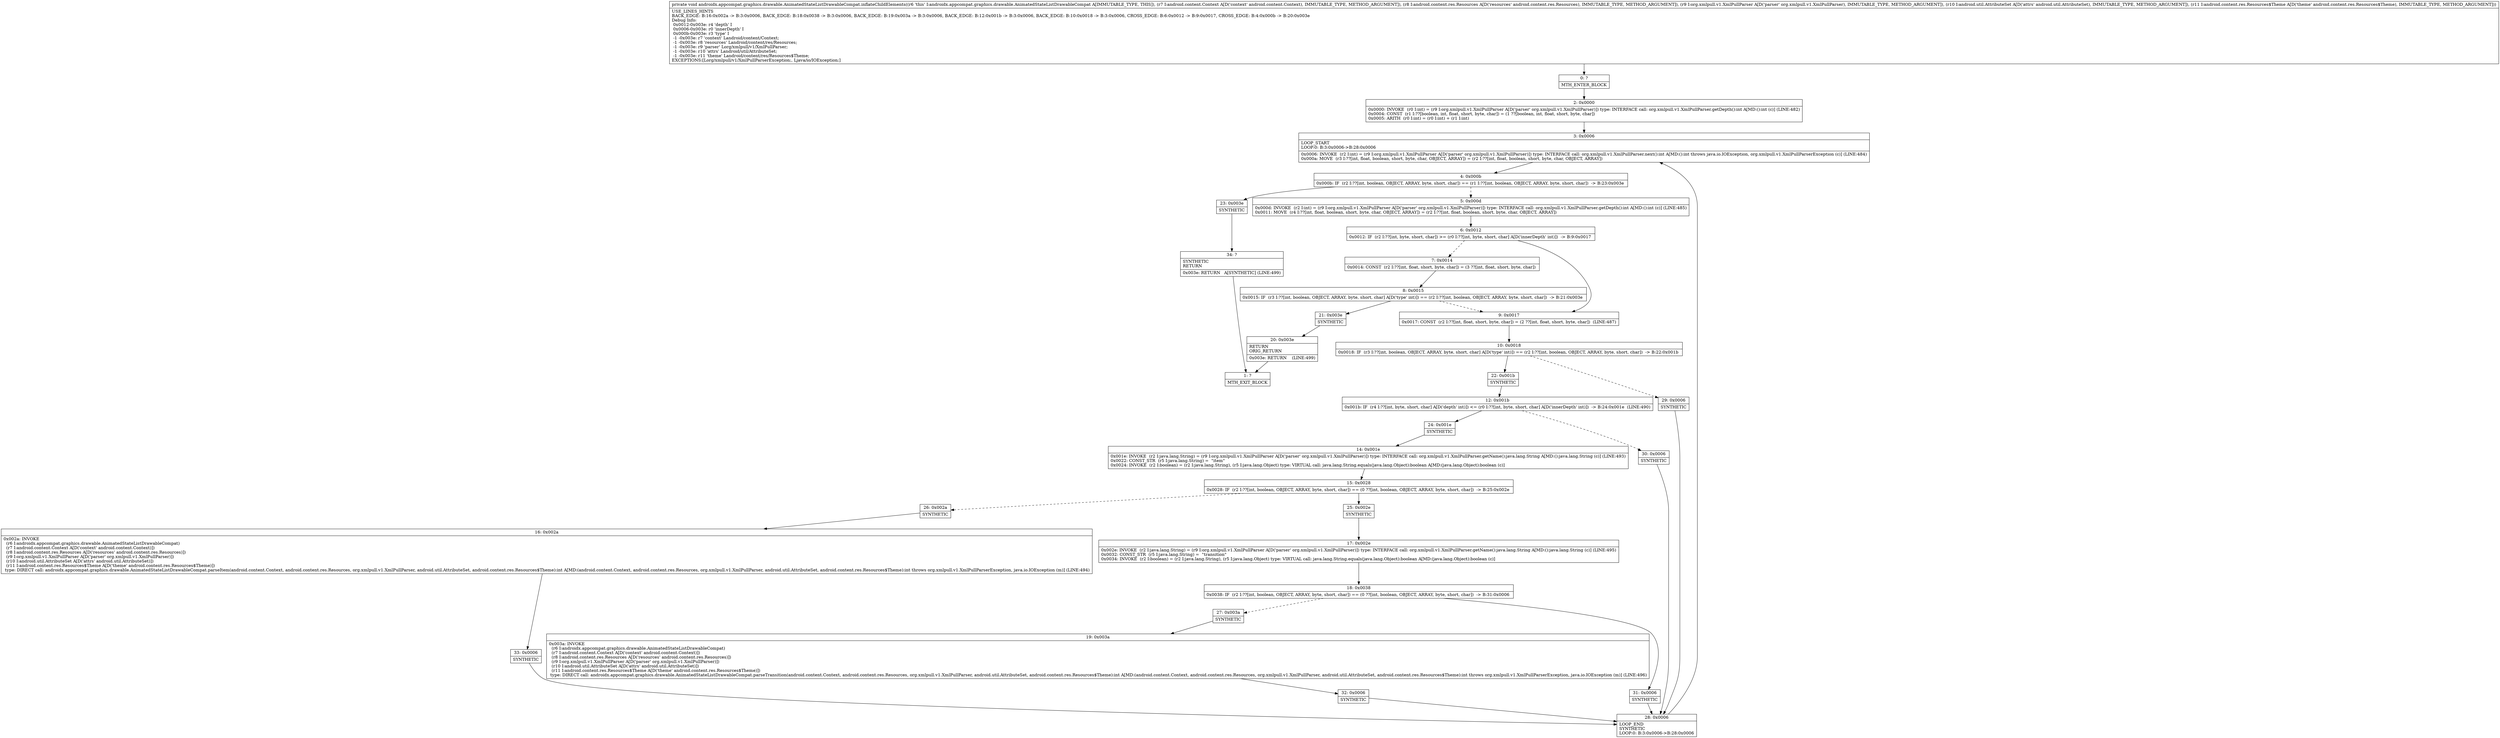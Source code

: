 digraph "CFG forandroidx.appcompat.graphics.drawable.AnimatedStateListDrawableCompat.inflateChildElements(Landroid\/content\/Context;Landroid\/content\/res\/Resources;Lorg\/xmlpull\/v1\/XmlPullParser;Landroid\/util\/AttributeSet;Landroid\/content\/res\/Resources$Theme;)V" {
Node_0 [shape=record,label="{0\:\ ?|MTH_ENTER_BLOCK\l}"];
Node_2 [shape=record,label="{2\:\ 0x0000|0x0000: INVOKE  (r0 I:int) = (r9 I:org.xmlpull.v1.XmlPullParser A[D('parser' org.xmlpull.v1.XmlPullParser)]) type: INTERFACE call: org.xmlpull.v1.XmlPullParser.getDepth():int A[MD:():int (c)] (LINE:482)\l0x0004: CONST  (r1 I:??[boolean, int, float, short, byte, char]) = (1 ??[boolean, int, float, short, byte, char]) \l0x0005: ARITH  (r0 I:int) = (r0 I:int) + (r1 I:int) \l}"];
Node_3 [shape=record,label="{3\:\ 0x0006|LOOP_START\lLOOP:0: B:3:0x0006\-\>B:28:0x0006\l|0x0006: INVOKE  (r2 I:int) = (r9 I:org.xmlpull.v1.XmlPullParser A[D('parser' org.xmlpull.v1.XmlPullParser)]) type: INTERFACE call: org.xmlpull.v1.XmlPullParser.next():int A[MD:():int throws java.io.IOException, org.xmlpull.v1.XmlPullParserException (c)] (LINE:484)\l0x000a: MOVE  (r3 I:??[int, float, boolean, short, byte, char, OBJECT, ARRAY]) = (r2 I:??[int, float, boolean, short, byte, char, OBJECT, ARRAY]) \l}"];
Node_4 [shape=record,label="{4\:\ 0x000b|0x000b: IF  (r2 I:??[int, boolean, OBJECT, ARRAY, byte, short, char]) == (r1 I:??[int, boolean, OBJECT, ARRAY, byte, short, char])  \-\> B:23:0x003e \l}"];
Node_5 [shape=record,label="{5\:\ 0x000d|0x000d: INVOKE  (r2 I:int) = (r9 I:org.xmlpull.v1.XmlPullParser A[D('parser' org.xmlpull.v1.XmlPullParser)]) type: INTERFACE call: org.xmlpull.v1.XmlPullParser.getDepth():int A[MD:():int (c)] (LINE:485)\l0x0011: MOVE  (r4 I:??[int, float, boolean, short, byte, char, OBJECT, ARRAY]) = (r2 I:??[int, float, boolean, short, byte, char, OBJECT, ARRAY]) \l}"];
Node_6 [shape=record,label="{6\:\ 0x0012|0x0012: IF  (r2 I:??[int, byte, short, char]) \>= (r0 I:??[int, byte, short, char] A[D('innerDepth' int)])  \-\> B:9:0x0017 \l}"];
Node_7 [shape=record,label="{7\:\ 0x0014|0x0014: CONST  (r2 I:??[int, float, short, byte, char]) = (3 ??[int, float, short, byte, char]) \l}"];
Node_8 [shape=record,label="{8\:\ 0x0015|0x0015: IF  (r3 I:??[int, boolean, OBJECT, ARRAY, byte, short, char] A[D('type' int)]) == (r2 I:??[int, boolean, OBJECT, ARRAY, byte, short, char])  \-\> B:21:0x003e \l}"];
Node_21 [shape=record,label="{21\:\ 0x003e|SYNTHETIC\l}"];
Node_20 [shape=record,label="{20\:\ 0x003e|RETURN\lORIG_RETURN\l|0x003e: RETURN    (LINE:499)\l}"];
Node_1 [shape=record,label="{1\:\ ?|MTH_EXIT_BLOCK\l}"];
Node_9 [shape=record,label="{9\:\ 0x0017|0x0017: CONST  (r2 I:??[int, float, short, byte, char]) = (2 ??[int, float, short, byte, char])  (LINE:487)\l}"];
Node_10 [shape=record,label="{10\:\ 0x0018|0x0018: IF  (r3 I:??[int, boolean, OBJECT, ARRAY, byte, short, char] A[D('type' int)]) == (r2 I:??[int, boolean, OBJECT, ARRAY, byte, short, char])  \-\> B:22:0x001b \l}"];
Node_22 [shape=record,label="{22\:\ 0x001b|SYNTHETIC\l}"];
Node_12 [shape=record,label="{12\:\ 0x001b|0x001b: IF  (r4 I:??[int, byte, short, char] A[D('depth' int)]) \<= (r0 I:??[int, byte, short, char] A[D('innerDepth' int)])  \-\> B:24:0x001e  (LINE:490)\l}"];
Node_24 [shape=record,label="{24\:\ 0x001e|SYNTHETIC\l}"];
Node_14 [shape=record,label="{14\:\ 0x001e|0x001e: INVOKE  (r2 I:java.lang.String) = (r9 I:org.xmlpull.v1.XmlPullParser A[D('parser' org.xmlpull.v1.XmlPullParser)]) type: INTERFACE call: org.xmlpull.v1.XmlPullParser.getName():java.lang.String A[MD:():java.lang.String (c)] (LINE:493)\l0x0022: CONST_STR  (r5 I:java.lang.String) =  \"item\" \l0x0024: INVOKE  (r2 I:boolean) = (r2 I:java.lang.String), (r5 I:java.lang.Object) type: VIRTUAL call: java.lang.String.equals(java.lang.Object):boolean A[MD:(java.lang.Object):boolean (c)]\l}"];
Node_15 [shape=record,label="{15\:\ 0x0028|0x0028: IF  (r2 I:??[int, boolean, OBJECT, ARRAY, byte, short, char]) == (0 ??[int, boolean, OBJECT, ARRAY, byte, short, char])  \-\> B:25:0x002e \l}"];
Node_25 [shape=record,label="{25\:\ 0x002e|SYNTHETIC\l}"];
Node_17 [shape=record,label="{17\:\ 0x002e|0x002e: INVOKE  (r2 I:java.lang.String) = (r9 I:org.xmlpull.v1.XmlPullParser A[D('parser' org.xmlpull.v1.XmlPullParser)]) type: INTERFACE call: org.xmlpull.v1.XmlPullParser.getName():java.lang.String A[MD:():java.lang.String (c)] (LINE:495)\l0x0032: CONST_STR  (r5 I:java.lang.String) =  \"transition\" \l0x0034: INVOKE  (r2 I:boolean) = (r2 I:java.lang.String), (r5 I:java.lang.Object) type: VIRTUAL call: java.lang.String.equals(java.lang.Object):boolean A[MD:(java.lang.Object):boolean (c)]\l}"];
Node_18 [shape=record,label="{18\:\ 0x0038|0x0038: IF  (r2 I:??[int, boolean, OBJECT, ARRAY, byte, short, char]) == (0 ??[int, boolean, OBJECT, ARRAY, byte, short, char])  \-\> B:31:0x0006 \l}"];
Node_27 [shape=record,label="{27\:\ 0x003a|SYNTHETIC\l}"];
Node_19 [shape=record,label="{19\:\ 0x003a|0x003a: INVOKE  \l  (r6 I:androidx.appcompat.graphics.drawable.AnimatedStateListDrawableCompat)\l  (r7 I:android.content.Context A[D('context' android.content.Context)])\l  (r8 I:android.content.res.Resources A[D('resources' android.content.res.Resources)])\l  (r9 I:org.xmlpull.v1.XmlPullParser A[D('parser' org.xmlpull.v1.XmlPullParser)])\l  (r10 I:android.util.AttributeSet A[D('attrs' android.util.AttributeSet)])\l  (r11 I:android.content.res.Resources$Theme A[D('theme' android.content.res.Resources$Theme)])\l type: DIRECT call: androidx.appcompat.graphics.drawable.AnimatedStateListDrawableCompat.parseTransition(android.content.Context, android.content.res.Resources, org.xmlpull.v1.XmlPullParser, android.util.AttributeSet, android.content.res.Resources$Theme):int A[MD:(android.content.Context, android.content.res.Resources, org.xmlpull.v1.XmlPullParser, android.util.AttributeSet, android.content.res.Resources$Theme):int throws org.xmlpull.v1.XmlPullParserException, java.io.IOException (m)] (LINE:496)\l}"];
Node_32 [shape=record,label="{32\:\ 0x0006|SYNTHETIC\l}"];
Node_28 [shape=record,label="{28\:\ 0x0006|LOOP_END\lSYNTHETIC\lLOOP:0: B:3:0x0006\-\>B:28:0x0006\l}"];
Node_31 [shape=record,label="{31\:\ 0x0006|SYNTHETIC\l}"];
Node_26 [shape=record,label="{26\:\ 0x002a|SYNTHETIC\l}"];
Node_16 [shape=record,label="{16\:\ 0x002a|0x002a: INVOKE  \l  (r6 I:androidx.appcompat.graphics.drawable.AnimatedStateListDrawableCompat)\l  (r7 I:android.content.Context A[D('context' android.content.Context)])\l  (r8 I:android.content.res.Resources A[D('resources' android.content.res.Resources)])\l  (r9 I:org.xmlpull.v1.XmlPullParser A[D('parser' org.xmlpull.v1.XmlPullParser)])\l  (r10 I:android.util.AttributeSet A[D('attrs' android.util.AttributeSet)])\l  (r11 I:android.content.res.Resources$Theme A[D('theme' android.content.res.Resources$Theme)])\l type: DIRECT call: androidx.appcompat.graphics.drawable.AnimatedStateListDrawableCompat.parseItem(android.content.Context, android.content.res.Resources, org.xmlpull.v1.XmlPullParser, android.util.AttributeSet, android.content.res.Resources$Theme):int A[MD:(android.content.Context, android.content.res.Resources, org.xmlpull.v1.XmlPullParser, android.util.AttributeSet, android.content.res.Resources$Theme):int throws org.xmlpull.v1.XmlPullParserException, java.io.IOException (m)] (LINE:494)\l}"];
Node_33 [shape=record,label="{33\:\ 0x0006|SYNTHETIC\l}"];
Node_30 [shape=record,label="{30\:\ 0x0006|SYNTHETIC\l}"];
Node_29 [shape=record,label="{29\:\ 0x0006|SYNTHETIC\l}"];
Node_23 [shape=record,label="{23\:\ 0x003e|SYNTHETIC\l}"];
Node_34 [shape=record,label="{34\:\ ?|SYNTHETIC\lRETURN\l|0x003e: RETURN   A[SYNTHETIC] (LINE:499)\l}"];
MethodNode[shape=record,label="{private void androidx.appcompat.graphics.drawable.AnimatedStateListDrawableCompat.inflateChildElements((r6 'this' I:androidx.appcompat.graphics.drawable.AnimatedStateListDrawableCompat A[IMMUTABLE_TYPE, THIS]), (r7 I:android.content.Context A[D('context' android.content.Context), IMMUTABLE_TYPE, METHOD_ARGUMENT]), (r8 I:android.content.res.Resources A[D('resources' android.content.res.Resources), IMMUTABLE_TYPE, METHOD_ARGUMENT]), (r9 I:org.xmlpull.v1.XmlPullParser A[D('parser' org.xmlpull.v1.XmlPullParser), IMMUTABLE_TYPE, METHOD_ARGUMENT]), (r10 I:android.util.AttributeSet A[D('attrs' android.util.AttributeSet), IMMUTABLE_TYPE, METHOD_ARGUMENT]), (r11 I:android.content.res.Resources$Theme A[D('theme' android.content.res.Resources$Theme), IMMUTABLE_TYPE, METHOD_ARGUMENT]))  | USE_LINES_HINTS\lBACK_EDGE: B:16:0x002a \-\> B:3:0x0006, BACK_EDGE: B:18:0x0038 \-\> B:3:0x0006, BACK_EDGE: B:19:0x003a \-\> B:3:0x0006, BACK_EDGE: B:12:0x001b \-\> B:3:0x0006, BACK_EDGE: B:10:0x0018 \-\> B:3:0x0006, CROSS_EDGE: B:6:0x0012 \-\> B:9:0x0017, CROSS_EDGE: B:4:0x000b \-\> B:20:0x003e\lDebug Info:\l  0x0012\-0x003e: r4 'depth' I\l  0x0006\-0x003e: r0 'innerDepth' I\l  0x000b\-0x003e: r3 'type' I\l  \-1 \-0x003e: r7 'context' Landroid\/content\/Context;\l  \-1 \-0x003e: r8 'resources' Landroid\/content\/res\/Resources;\l  \-1 \-0x003e: r9 'parser' Lorg\/xmlpull\/v1\/XmlPullParser;\l  \-1 \-0x003e: r10 'attrs' Landroid\/util\/AttributeSet;\l  \-1 \-0x003e: r11 'theme' Landroid\/content\/res\/Resources$Theme;\lEXCEPTIONS:[Lorg\/xmlpull\/v1\/XmlPullParserException;, Ljava\/io\/IOException;]\l}"];
MethodNode -> Node_0;Node_0 -> Node_2;
Node_2 -> Node_3;
Node_3 -> Node_4;
Node_4 -> Node_5[style=dashed];
Node_4 -> Node_23;
Node_5 -> Node_6;
Node_6 -> Node_7[style=dashed];
Node_6 -> Node_9;
Node_7 -> Node_8;
Node_8 -> Node_9[style=dashed];
Node_8 -> Node_21;
Node_21 -> Node_20;
Node_20 -> Node_1;
Node_9 -> Node_10;
Node_10 -> Node_22;
Node_10 -> Node_29[style=dashed];
Node_22 -> Node_12;
Node_12 -> Node_24;
Node_12 -> Node_30[style=dashed];
Node_24 -> Node_14;
Node_14 -> Node_15;
Node_15 -> Node_25;
Node_15 -> Node_26[style=dashed];
Node_25 -> Node_17;
Node_17 -> Node_18;
Node_18 -> Node_27[style=dashed];
Node_18 -> Node_31;
Node_27 -> Node_19;
Node_19 -> Node_32;
Node_32 -> Node_28;
Node_28 -> Node_3;
Node_31 -> Node_28;
Node_26 -> Node_16;
Node_16 -> Node_33;
Node_33 -> Node_28;
Node_30 -> Node_28;
Node_29 -> Node_28;
Node_23 -> Node_34;
Node_34 -> Node_1;
}

